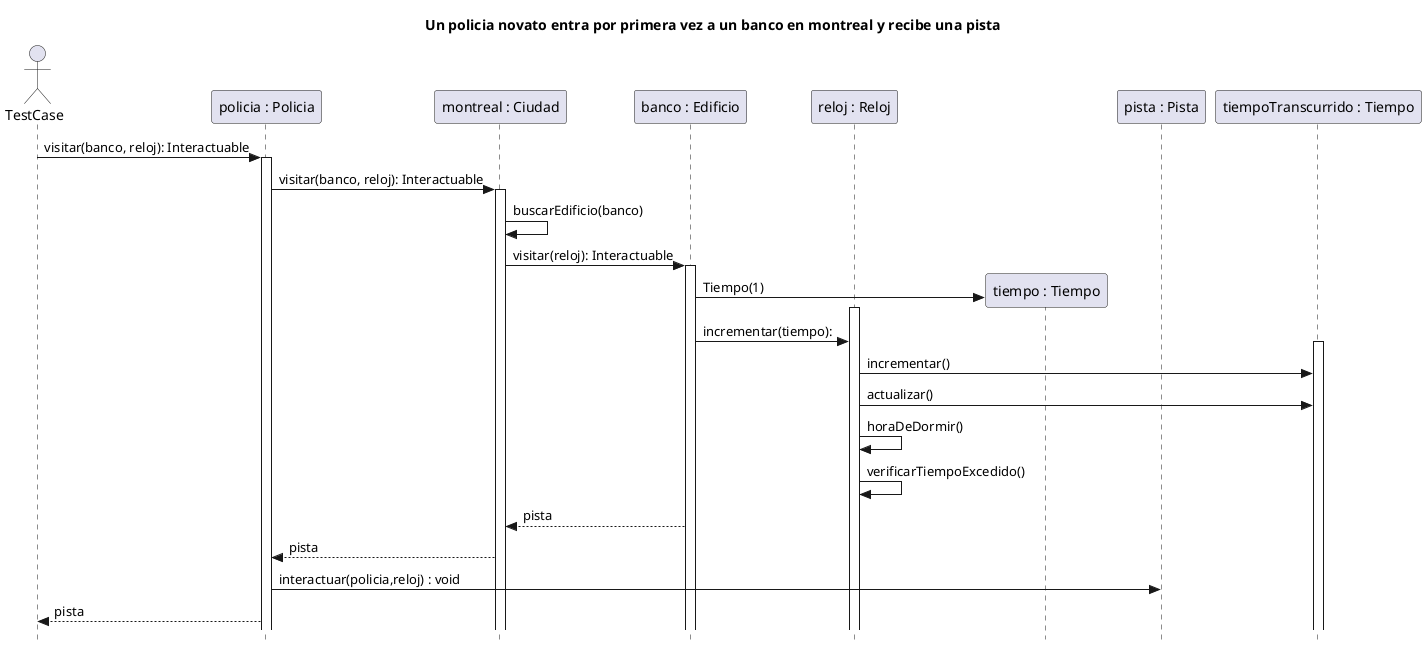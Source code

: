 @startuml
skinparam style strictuml
title:  Un policia novato entra por primera vez a un banco en montreal y recibe una pista
actor TestCase

participant "policia : Policia" as policia
participant "montreal : Ciudad" as ciudad
participant "banco : Edificio" as banco
participant "reloj : Reloj" as reloj
participant "tiempo : Tiempo" as tiempo
participant "pista : Pista" as pista
participant "tiempoTranscurrido : Tiempo" as tiempoTranscurrido

TestCase -> policia: visitar(banco, reloj): Interactuable
activate policia
policia -> ciudad: visitar(banco, reloj): Interactuable
activate ciudad
ciudad -> ciudad: buscarEdificio(banco)
ciudad -> banco: visitar(reloj): Interactuable
activate banco
banco -> tiempo ** : Tiempo(1)
activate reloj
banco -> reloj: incrementar(tiempo):
activate tiempoTranscurrido
reloj -> tiempoTranscurrido:incrementar()
reloj -> tiempoTranscurrido:actualizar()
reloj -> reloj:horaDeDormir()
reloj -> reloj:verificarTiempoExcedido()
banco --> ciudad:pista
ciudad -->policia:pista

policia -> pista : interactuar(policia,reloj) : void
policia --> TestCase:pista
@enduml